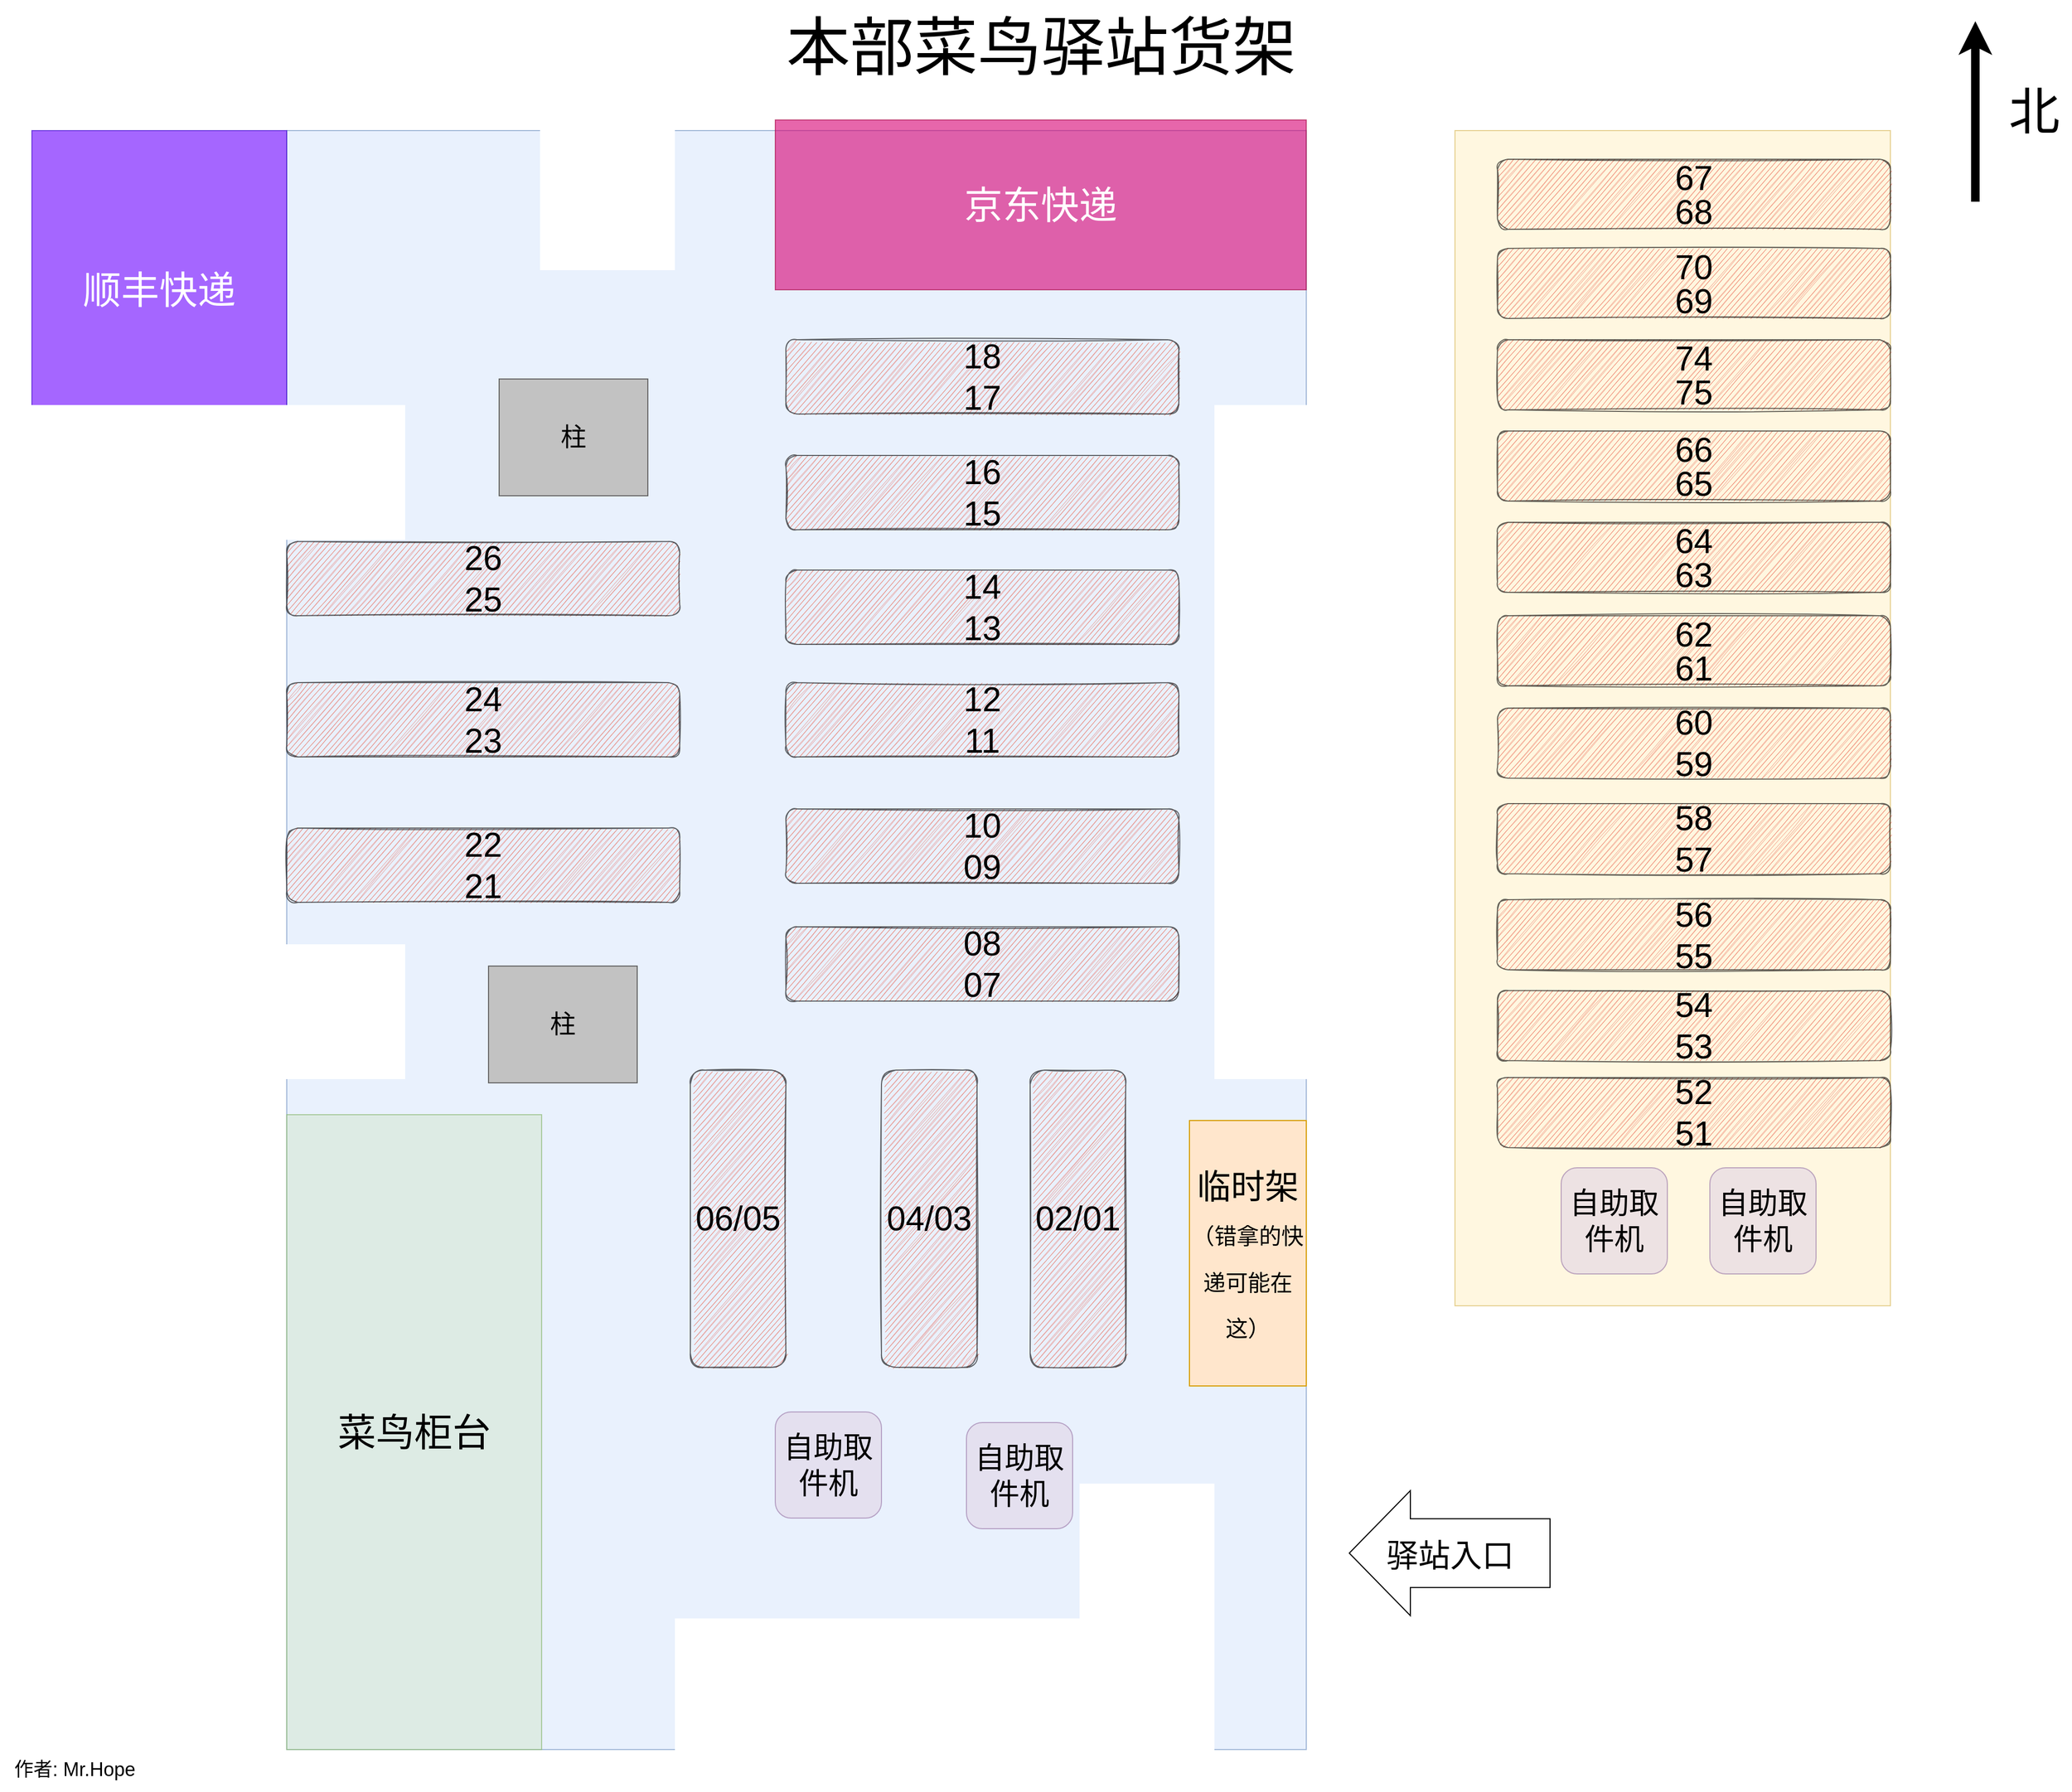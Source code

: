 <mxfile version="21.6.9" type="device">
  <diagram id="3228e29e-7158-1315-38df-8450db1d8a1d" name="Page-1">
    <mxGraphModel dx="3053" dy="1843" grid="1" gridSize="10" guides="1" tooltips="1" connect="1" arrows="1" fold="1" page="1" pageScale="1" pageWidth="2000" pageHeight="1700" background="#FFFFFF" math="0" shadow="0">
      <root>
        <mxCell id="0" />
        <mxCell id="1" parent="0" />
        <mxCell id="R6_tbuOiA4LubrBfz1OE-21567" value="" style="rounded=0;whiteSpace=wrap;html=1;fillColor=#dae8fc;strokeColor=#6c8ebf;align=right;opacity=60;fontSize=36;labelPosition=left;verticalLabelPosition=middle;verticalAlign=middle;" parent="1" vertex="1">
          <mxGeometry x="290" y="133" width="960" height="1525" as="geometry" />
        </mxCell>
        <mxCell id="R6_tbuOiA4LubrBfz1OE-21572" value="" style="rounded=0;whiteSpace=wrap;html=1;fillColor=#fff2cc;strokeColor=#d6b656;align=center;opacity=60;fontSize=36;" parent="1" vertex="1">
          <mxGeometry x="1390" y="133" width="410" height="1107" as="geometry" />
        </mxCell>
        <mxCell id="R6_tbuOiA4LubrBfz1OE-21588" value="菜鸟柜台" style="rounded=0;whiteSpace=wrap;html=1;shadow=0;glass=0;sketch=0;fillStyle=auto;fontSize=36;fillColor=#d5e8d4;opacity=60;strokeColor=#82b366;" parent="1" vertex="1">
          <mxGeometry x="290" y="1060" width="240" height="598" as="geometry" />
        </mxCell>
        <mxCell id="R6_tbuOiA4LubrBfz1OE-21591" value="京东快递" style="rounded=0;whiteSpace=wrap;html=1;shadow=0;glass=0;sketch=0;fillStyle=auto;fontSize=36;fillColor=#d80073;opacity=60;fontColor=#ffffff;strokeColor=#A50040;" parent="1" vertex="1">
          <mxGeometry x="750" y="123" width="500" height="160" as="geometry" />
        </mxCell>
        <mxCell id="R6_tbuOiA4LubrBfz1OE-21595" value="&lt;font style=&quot;font-size: 30px;&quot;&gt;驿站入口&lt;/font&gt;" style="shape=flexArrow;endArrow=classic;html=1;rounded=0;fontSize=36;width=64.762;endSize=18.838;endWidth=52.063;" parent="1" edge="1">
          <mxGeometry width="50" height="50" relative="1" as="geometry">
            <mxPoint x="1480" y="1473" as="sourcePoint" />
            <mxPoint x="1290" y="1473" as="targetPoint" />
          </mxGeometry>
        </mxCell>
        <mxCell id="YbemHmgVhAmF9NjTrUaJ-111" value="&lt;font style=&quot;font-size: 60px;&quot;&gt;本部菜鸟驿站货架&lt;/font&gt;" style="text;html=1;resizable=0;autosize=1;align=center;verticalAlign=middle;points=[];fillColor=none;strokeColor=none;rounded=0;fontSize=36;" parent="1" vertex="1">
          <mxGeometry x="750" y="10" width="500" height="90" as="geometry" />
        </mxCell>
        <mxCell id="xjmqVt3X7ruV0F9-SoPd-4" value="作者: Mr.Hope" style="text;html=1;resizable=0;autosize=1;align=center;verticalAlign=middle;points=[];fillColor=none;strokeColor=none;rounded=0;fontSize=18;" parent="1" vertex="1">
          <mxGeometry x="20" y="1657" width="140" height="40" as="geometry" />
        </mxCell>
        <mxCell id="fjenpYvR12AHIcLg_xTA-1" value="" style="group" vertex="1" connectable="0" parent="1">
          <mxGeometry x="1880" y="30" width="90" height="170" as="geometry" />
        </mxCell>
        <mxCell id="R6_tbuOiA4LubrBfz1OE-21565" value="" style="endArrow=classic;html=1;rounded=0;fontSize=36;strokeWidth=8;" parent="fjenpYvR12AHIcLg_xTA-1" edge="1">
          <mxGeometry width="50" height="50" relative="1" as="geometry">
            <mxPoint y="170" as="sourcePoint" />
            <mxPoint as="targetPoint" />
          </mxGeometry>
        </mxCell>
        <mxCell id="R6_tbuOiA4LubrBfz1OE-21566" value="&lt;font style=&quot;font-size: 48px;&quot;&gt;北&lt;/font&gt;" style="text;html=1;resizable=0;autosize=1;align=center;verticalAlign=middle;points=[];fillColor=none;strokeColor=none;rounded=0;fontSize=36;" parent="fjenpYvR12AHIcLg_xTA-1" vertex="1">
          <mxGeometry x="19.995" y="50" width="70" height="70" as="geometry" />
        </mxCell>
        <mxCell id="fjenpYvR12AHIcLg_xTA-3" value="&lt;font style=&quot;font-size: 32px;&quot;&gt;临时架&lt;/font&gt;&lt;br&gt;&lt;font style=&quot;font-size: 21px;&quot;&gt;（错拿的快递可能在这）&lt;/font&gt;" style="rounded=0;whiteSpace=wrap;html=1;shadow=0;glass=0;sketch=0;fillColor=#ffe6cc;strokeColor=#d79b00;fontSize=36;" vertex="1" parent="1">
          <mxGeometry x="1140" y="1065.5" width="110" height="250" as="geometry" />
        </mxCell>
        <mxCell id="fjenpYvR12AHIcLg_xTA-5" value="02/01" style="rounded=1;whiteSpace=wrap;html=1;shadow=0;glass=0;sketch=1;fillStyle=auto;fontSize=32;fontColor=none;fillColor=#E85642;gradientColor=none;opacity=60;" vertex="1" parent="1">
          <mxGeometry x="990" y="1018" width="90" height="280" as="geometry" />
        </mxCell>
        <mxCell id="fjenpYvR12AHIcLg_xTA-6" value="04/03" style="rounded=1;whiteSpace=wrap;html=1;shadow=0;glass=0;sketch=1;fillStyle=auto;fontSize=32;fontColor=none;fillColor=#E85642;gradientColor=none;opacity=60;" vertex="1" parent="1">
          <mxGeometry x="850" y="1018" width="90" height="280" as="geometry" />
        </mxCell>
        <mxCell id="fjenpYvR12AHIcLg_xTA-7" value="06/05" style="rounded=1;whiteSpace=wrap;html=1;shadow=0;glass=0;sketch=1;fillStyle=auto;fontSize=32;fontColor=none;fillColor=#E85642;gradientColor=none;opacity=60;" vertex="1" parent="1">
          <mxGeometry x="670" y="1018" width="90" height="280" as="geometry" />
        </mxCell>
        <mxCell id="fjenpYvR12AHIcLg_xTA-8" value="08&lt;br style=&quot;font-size: 32px;&quot;&gt;07" style="rounded=1;whiteSpace=wrap;html=1;shadow=0;glass=0;sketch=1;fillStyle=auto;fontSize=32;fontColor=none;fillColor=#E85642;gradientColor=none;opacity=60;spacing=2;" vertex="1" parent="1">
          <mxGeometry x="760" y="883" width="370" height="70" as="geometry" />
        </mxCell>
        <mxCell id="fjenpYvR12AHIcLg_xTA-10" value="10&lt;br style=&quot;font-size: 32px;&quot;&gt;09" style="rounded=1;whiteSpace=wrap;html=1;shadow=0;glass=0;sketch=1;fillStyle=auto;fontSize=32;fontColor=none;fillColor=#E85642;gradientColor=none;opacity=60;spacing=2;" vertex="1" parent="1">
          <mxGeometry x="760" y="772" width="370" height="70" as="geometry" />
        </mxCell>
        <mxCell id="fjenpYvR12AHIcLg_xTA-11" style="edgeStyle=orthogonalEdgeStyle;rounded=0;orthogonalLoop=1;jettySize=auto;html=1;exitX=0.5;exitY=1;exitDx=0;exitDy=0;" edge="1" parent="1" source="fjenpYvR12AHIcLg_xTA-8" target="fjenpYvR12AHIcLg_xTA-8">
          <mxGeometry relative="1" as="geometry" />
        </mxCell>
        <mxCell id="fjenpYvR12AHIcLg_xTA-12" value="12&lt;br style=&quot;font-size: 32px;&quot;&gt;11" style="rounded=1;whiteSpace=wrap;html=1;shadow=0;glass=0;sketch=1;fillStyle=auto;fontSize=32;fontColor=none;fillColor=#E85642;gradientColor=none;opacity=60;spacing=2;" vertex="1" parent="1">
          <mxGeometry x="760" y="653" width="370" height="70" as="geometry" />
        </mxCell>
        <mxCell id="fjenpYvR12AHIcLg_xTA-13" value="14&lt;br style=&quot;font-size: 32px;&quot;&gt;13" style="rounded=1;whiteSpace=wrap;html=1;shadow=0;glass=0;sketch=1;fillStyle=auto;fontSize=32;fontColor=none;fillColor=#E85642;gradientColor=none;opacity=60;spacing=2;" vertex="1" parent="1">
          <mxGeometry x="760" y="547" width="370" height="70" as="geometry" />
        </mxCell>
        <mxCell id="fjenpYvR12AHIcLg_xTA-14" value="16&lt;br style=&quot;font-size: 32px;&quot;&gt;15" style="rounded=1;whiteSpace=wrap;html=1;shadow=0;glass=0;sketch=1;fillStyle=auto;fontSize=32;fontColor=none;fillColor=#E85642;gradientColor=none;opacity=60;spacing=2;" vertex="1" parent="1">
          <mxGeometry x="760" y="439" width="370" height="70" as="geometry" />
        </mxCell>
        <mxCell id="fjenpYvR12AHIcLg_xTA-15" value="18&lt;br style=&quot;font-size: 32px;&quot;&gt;17" style="rounded=1;whiteSpace=wrap;html=1;shadow=0;glass=0;sketch=1;fillStyle=auto;fontSize=32;fontColor=none;fillColor=#E85642;gradientColor=none;opacity=60;spacing=2;" vertex="1" parent="1">
          <mxGeometry x="760" y="330" width="370" height="70" as="geometry" />
        </mxCell>
        <mxCell id="fjenpYvR12AHIcLg_xTA-18" value="顺丰快递" style="rounded=0;whiteSpace=wrap;html=1;shadow=0;glass=0;sketch=0;fillStyle=auto;fontSize=36;fillColor=#6a00ff;opacity=60;fontColor=#ffffff;strokeColor=#3700CC;" vertex="1" parent="1">
          <mxGeometry x="50" y="133" width="240" height="300" as="geometry" />
        </mxCell>
        <mxCell id="fjenpYvR12AHIcLg_xTA-19" value="22&lt;br style=&quot;font-size: 32px;&quot;&gt;21" style="rounded=1;whiteSpace=wrap;html=1;shadow=0;glass=0;sketch=1;fillStyle=auto;fontSize=32;fontColor=none;fillColor=#E85642;gradientColor=none;opacity=60;spacing=2;" vertex="1" parent="1">
          <mxGeometry x="290" y="790" width="370" height="70" as="geometry" />
        </mxCell>
        <mxCell id="fjenpYvR12AHIcLg_xTA-20" value="24&lt;br style=&quot;font-size: 32px;&quot;&gt;23" style="rounded=1;whiteSpace=wrap;html=1;shadow=0;glass=0;sketch=1;fillStyle=auto;fontSize=32;fontColor=none;fillColor=#E85642;gradientColor=none;opacity=60;spacing=2;" vertex="1" parent="1">
          <mxGeometry x="290" y="653" width="370" height="70" as="geometry" />
        </mxCell>
        <mxCell id="fjenpYvR12AHIcLg_xTA-21" value="26&lt;br style=&quot;font-size: 32px;&quot;&gt;25" style="rounded=1;whiteSpace=wrap;html=1;shadow=0;glass=0;sketch=1;fillStyle=auto;fontSize=32;fontColor=none;fillColor=#E85642;gradientColor=none;opacity=60;spacing=2;" vertex="1" parent="1">
          <mxGeometry x="290" y="520" width="370" height="70" as="geometry" />
        </mxCell>
        <mxCell id="fjenpYvR12AHIcLg_xTA-22" value="柱" style="rounded=0;whiteSpace=wrap;html=1;glass=0;shadow=0;sketch=0;fillColor=#C2C2C2;gradientColor=none;strokeColor=#666666;fillStyle=auto;fontSize=24;" vertex="1" parent="1">
          <mxGeometry x="480" y="920" width="140" height="110" as="geometry" />
        </mxCell>
        <mxCell id="fjenpYvR12AHIcLg_xTA-23" value="柱" style="rounded=0;whiteSpace=wrap;html=1;glass=0;shadow=0;sketch=0;fillColor=#C2C2C2;gradientColor=none;strokeColor=#666666;fillStyle=auto;fontSize=24;" vertex="1" parent="1">
          <mxGeometry x="490" y="367" width="140" height="110" as="geometry" />
        </mxCell>
        <mxCell id="fjenpYvR12AHIcLg_xTA-26" value="&lt;p style=&quot;line-height: 100%;&quot;&gt;67&lt;br&gt;68&lt;/p&gt;" style="rounded=1;whiteSpace=wrap;html=1;shadow=0;glass=0;sketch=1;fillStyle=auto;fontSize=32;fontColor=none;fillColor=#E85642;gradientColor=none;opacity=60;spacing=2;" vertex="1" parent="1">
          <mxGeometry x="1430" y="160" width="370" height="66" as="geometry" />
        </mxCell>
        <mxCell id="fjenpYvR12AHIcLg_xTA-27" value="&lt;p style=&quot;line-height: 100%;&quot;&gt;70&lt;br&gt;69&lt;/p&gt;" style="rounded=1;whiteSpace=wrap;html=1;shadow=0;glass=0;sketch=1;fillStyle=auto;fontSize=32;fontColor=none;fillColor=#E85642;gradientColor=none;opacity=60;spacing=2;" vertex="1" parent="1">
          <mxGeometry x="1430" y="244" width="370" height="66" as="geometry" />
        </mxCell>
        <mxCell id="fjenpYvR12AHIcLg_xTA-28" value="&lt;p style=&quot;line-height: 100%;&quot;&gt;74&lt;br&gt;75&lt;/p&gt;" style="rounded=1;whiteSpace=wrap;html=1;shadow=0;glass=0;sketch=1;fillStyle=auto;fontSize=32;fontColor=none;fillColor=#E85642;gradientColor=none;opacity=60;spacing=2;" vertex="1" parent="1">
          <mxGeometry x="1430" y="330" width="370" height="66" as="geometry" />
        </mxCell>
        <mxCell id="fjenpYvR12AHIcLg_xTA-29" value="&lt;p style=&quot;line-height: 100%;&quot;&gt;66&lt;br&gt;65&lt;/p&gt;" style="rounded=1;whiteSpace=wrap;html=1;shadow=0;glass=0;sketch=1;fillStyle=auto;fontSize=32;fontColor=none;fillColor=#E85642;gradientColor=none;opacity=60;spacing=2;" vertex="1" parent="1">
          <mxGeometry x="1430" y="416" width="370" height="66" as="geometry" />
        </mxCell>
        <mxCell id="fjenpYvR12AHIcLg_xTA-30" value="&lt;p style=&quot;line-height: 100%;&quot;&gt;64&lt;br&gt;63&lt;/p&gt;" style="rounded=1;whiteSpace=wrap;html=1;shadow=0;glass=0;sketch=1;fillStyle=auto;fontSize=32;fontColor=none;fillColor=#E85642;gradientColor=none;opacity=60;spacing=2;" vertex="1" parent="1">
          <mxGeometry x="1430" y="502" width="370" height="66" as="geometry" />
        </mxCell>
        <mxCell id="fjenpYvR12AHIcLg_xTA-31" value="&lt;p style=&quot;line-height: 100%;&quot;&gt;62&lt;br&gt;61&lt;/p&gt;" style="rounded=1;whiteSpace=wrap;html=1;shadow=0;glass=0;sketch=1;fillStyle=auto;fontSize=32;fontColor=none;fillColor=#E85642;gradientColor=none;opacity=60;spacing=2;" vertex="1" parent="1">
          <mxGeometry x="1430" y="590" width="370" height="66" as="geometry" />
        </mxCell>
        <mxCell id="fjenpYvR12AHIcLg_xTA-33" value="自助取件机" style="rounded=1;whiteSpace=wrap;html=1;shadow=0;glass=0;sketch=0;fillStyle=auto;fontSize=28;fillColor=#e1d5e7;opacity=60;strokeColor=#9673a6;" vertex="1" parent="1">
          <mxGeometry x="1490" y="1110" width="100" height="100" as="geometry" />
        </mxCell>
        <mxCell id="fjenpYvR12AHIcLg_xTA-34" value="60&lt;br&gt;59" style="rounded=1;whiteSpace=wrap;html=1;shadow=0;glass=0;sketch=1;fillStyle=auto;fontSize=32;fontColor=none;fillColor=#E85642;gradientColor=none;opacity=60;spacing=2;" vertex="1" parent="1">
          <mxGeometry x="1430" y="677" width="370" height="66" as="geometry" />
        </mxCell>
        <mxCell id="fjenpYvR12AHIcLg_xTA-35" value="58&lt;br&gt;57" style="rounded=1;whiteSpace=wrap;html=1;shadow=0;glass=0;sketch=1;fillStyle=auto;fontSize=32;fontColor=none;fillColor=#E85642;gradientColor=none;opacity=60;spacing=2;" vertex="1" parent="1">
          <mxGeometry x="1430" y="767" width="370" height="66" as="geometry" />
        </mxCell>
        <mxCell id="fjenpYvR12AHIcLg_xTA-36" value="56&lt;br&gt;55" style="rounded=1;whiteSpace=wrap;html=1;shadow=0;glass=0;sketch=1;fillStyle=auto;fontSize=32;fontColor=none;fillColor=#E85642;gradientColor=none;opacity=60;spacing=2;" vertex="1" parent="1">
          <mxGeometry x="1430" y="857.5" width="370" height="66" as="geometry" />
        </mxCell>
        <mxCell id="fjenpYvR12AHIcLg_xTA-37" value="54&lt;br&gt;53" style="rounded=1;whiteSpace=wrap;html=1;shadow=0;glass=0;sketch=1;fillStyle=auto;fontSize=32;fontColor=none;fillColor=#E85642;gradientColor=none;opacity=60;spacing=2;" vertex="1" parent="1">
          <mxGeometry x="1430" y="943" width="370" height="66" as="geometry" />
        </mxCell>
        <mxCell id="fjenpYvR12AHIcLg_xTA-38" value="52&lt;br&gt;51" style="rounded=1;whiteSpace=wrap;html=1;shadow=0;glass=0;sketch=1;fillStyle=auto;fontSize=32;fontColor=none;fillColor=#E85642;gradientColor=none;opacity=60;spacing=2;" vertex="1" parent="1">
          <mxGeometry x="1430" y="1025" width="370" height="66" as="geometry" />
        </mxCell>
        <mxCell id="fjenpYvR12AHIcLg_xTA-40" value="自助取件机" style="rounded=1;whiteSpace=wrap;html=1;shadow=0;glass=0;sketch=0;fillStyle=auto;fontSize=28;fillColor=#e1d5e7;opacity=60;strokeColor=#9673a6;" vertex="1" parent="1">
          <mxGeometry x="1630" y="1110" width="100" height="100" as="geometry" />
        </mxCell>
        <mxCell id="fjenpYvR12AHIcLg_xTA-41" value="自助取件机" style="rounded=1;whiteSpace=wrap;html=1;shadow=0;glass=0;sketch=0;fillStyle=auto;fontSize=28;fillColor=#e1d5e7;opacity=60;strokeColor=#9673a6;" vertex="1" parent="1">
          <mxGeometry x="750" y="1340" width="100" height="100" as="geometry" />
        </mxCell>
        <mxCell id="fjenpYvR12AHIcLg_xTA-42" value="自助取件机" style="rounded=1;whiteSpace=wrap;html=1;shadow=0;glass=0;sketch=0;fillStyle=auto;fontSize=28;fillColor=#e1d5e7;opacity=60;strokeColor=#9673a6;" vertex="1" parent="1">
          <mxGeometry x="930" y="1350" width="100" height="100" as="geometry" />
        </mxCell>
      </root>
    </mxGraphModel>
  </diagram>
</mxfile>
